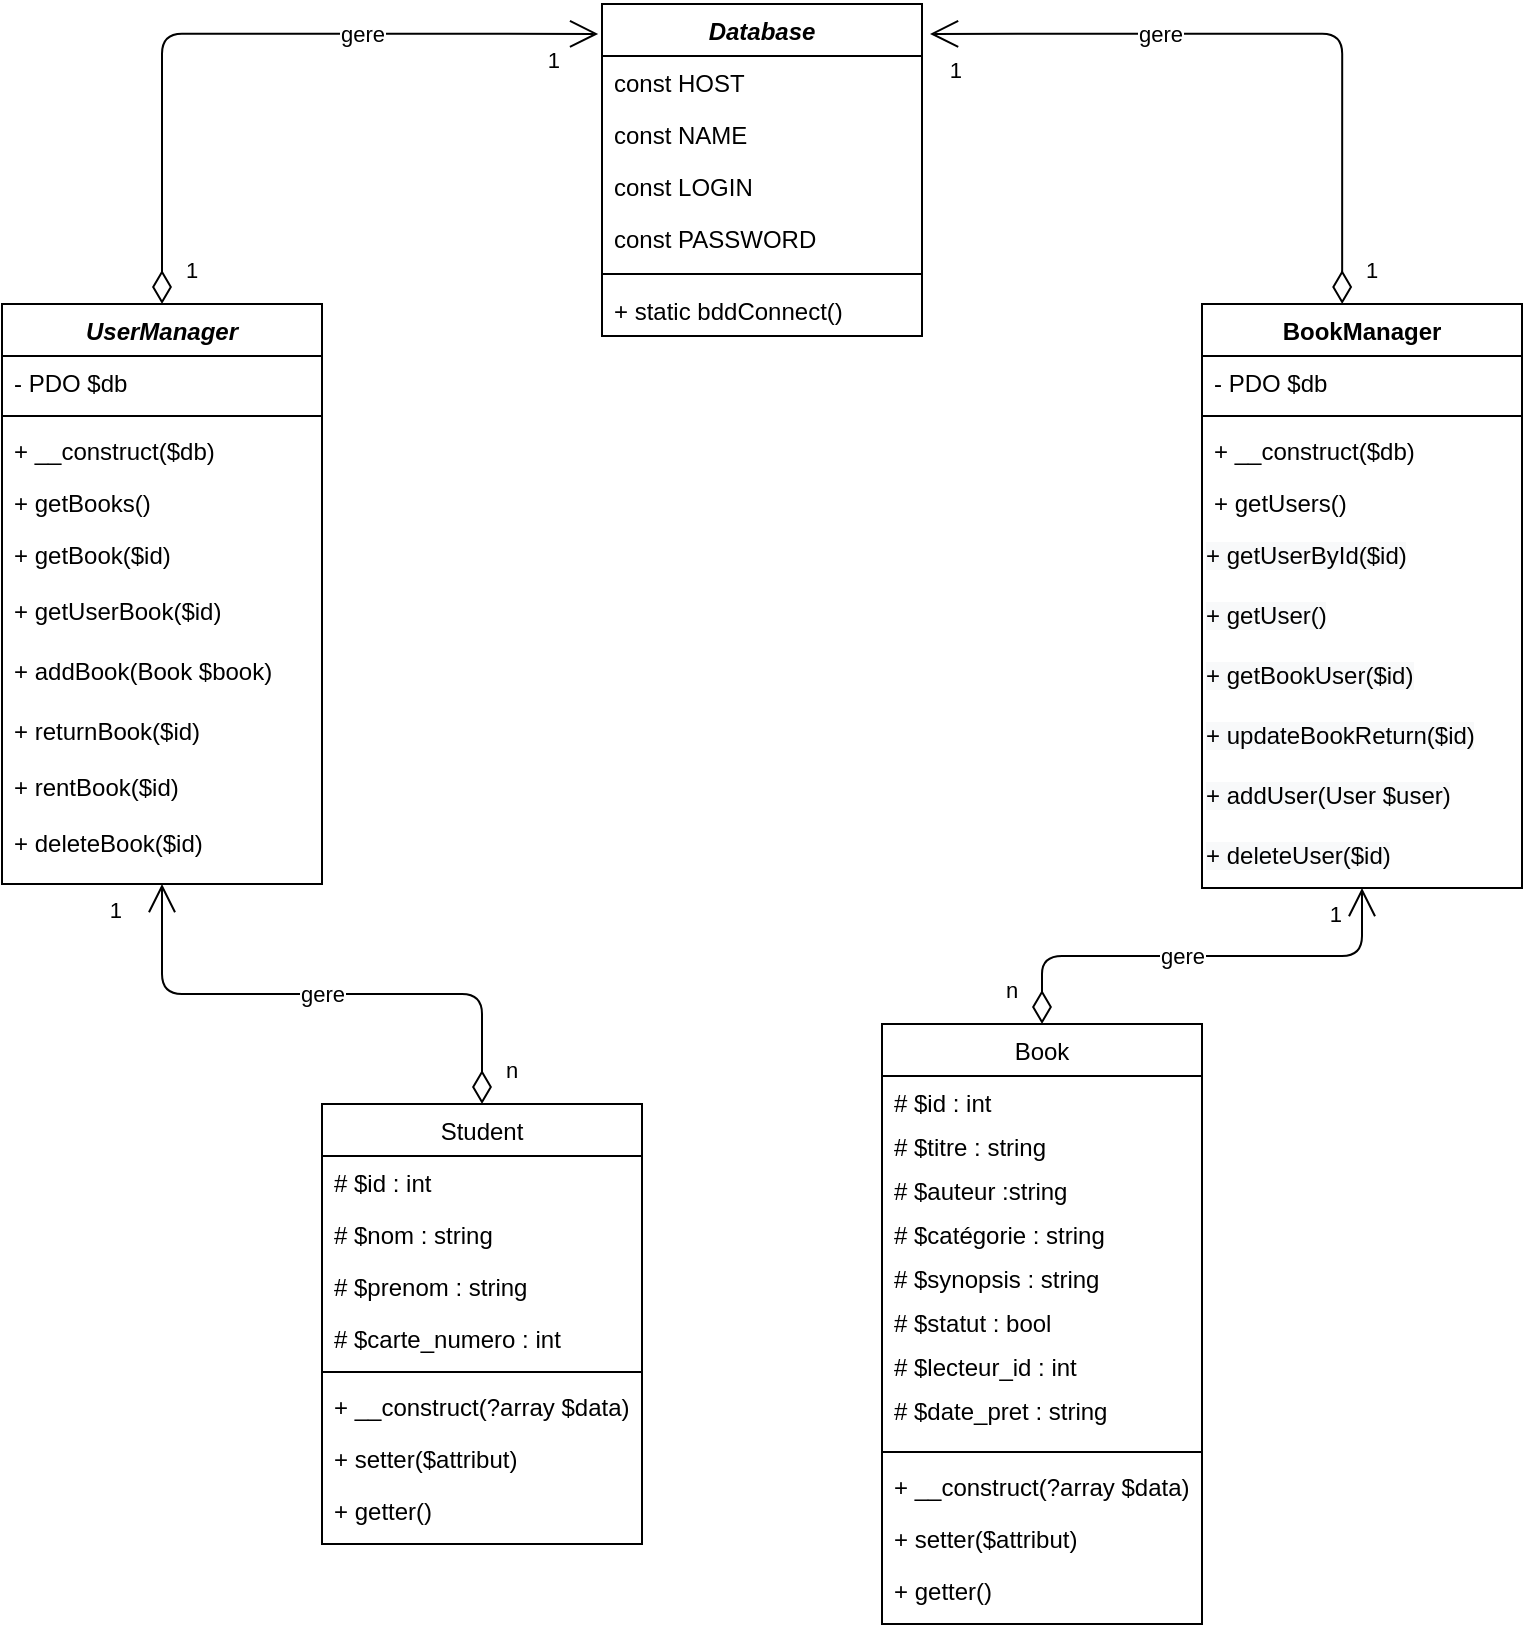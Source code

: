 <mxfile version="14.6.13" type="device"><diagram id="C5RBs43oDa-KdzZeNtuy" name="Page-1"><mxGraphModel dx="1086" dy="806" grid="1" gridSize="10" guides="1" tooltips="1" connect="1" arrows="1" fold="1" page="1" pageScale="1" pageWidth="827" pageHeight="1169" math="0" shadow="0"><root><mxCell id="WIyWlLk6GJQsqaUBKTNV-0"/><mxCell id="WIyWlLk6GJQsqaUBKTNV-1" parent="WIyWlLk6GJQsqaUBKTNV-0"/><mxCell id="zkfFHV4jXpPFQw0GAbJ--0" value="UserManager" style="swimlane;fontStyle=3;align=center;verticalAlign=top;childLayout=stackLayout;horizontal=1;startSize=26;horizontalStack=0;resizeParent=1;resizeLast=0;collapsible=1;marginBottom=0;rounded=0;shadow=0;strokeWidth=1;" parent="WIyWlLk6GJQsqaUBKTNV-1" vertex="1"><mxGeometry x="40" y="160" width="160" height="290" as="geometry"><mxRectangle x="230" y="140" width="160" height="26" as="alternateBounds"/></mxGeometry></mxCell><mxCell id="zkfFHV4jXpPFQw0GAbJ--1" value="- PDO $db" style="text;align=left;verticalAlign=top;spacingLeft=4;spacingRight=4;overflow=hidden;rotatable=0;points=[[0,0.5],[1,0.5]];portConstraint=eastwest;" parent="zkfFHV4jXpPFQw0GAbJ--0" vertex="1"><mxGeometry y="26" width="160" height="26" as="geometry"/></mxCell><mxCell id="zkfFHV4jXpPFQw0GAbJ--4" value="" style="line;html=1;strokeWidth=1;align=left;verticalAlign=middle;spacingTop=-1;spacingLeft=3;spacingRight=3;rotatable=0;labelPosition=right;points=[];portConstraint=eastwest;" parent="zkfFHV4jXpPFQw0GAbJ--0" vertex="1"><mxGeometry y="52" width="160" height="8" as="geometry"/></mxCell><mxCell id="zkfFHV4jXpPFQw0GAbJ--5" value="+ __construct($db)" style="text;align=left;verticalAlign=top;spacingLeft=4;spacingRight=4;overflow=hidden;rotatable=0;points=[[0,0.5],[1,0.5]];portConstraint=eastwest;" parent="zkfFHV4jXpPFQw0GAbJ--0" vertex="1"><mxGeometry y="60" width="160" height="26" as="geometry"/></mxCell><mxCell id="Xwyz0RPDT0vh1VFxximy-9" value="+ getBooks()" style="text;strokeColor=none;fillColor=none;align=left;verticalAlign=top;spacingLeft=4;spacingRight=4;overflow=hidden;rotatable=0;points=[[0,0.5],[1,0.5]];portConstraint=eastwest;" vertex="1" parent="zkfFHV4jXpPFQw0GAbJ--0"><mxGeometry y="86" width="160" height="26" as="geometry"/></mxCell><mxCell id="Xwyz0RPDT0vh1VFxximy-10" value="+ getBook($id)" style="text;strokeColor=none;fillColor=none;align=left;verticalAlign=top;spacingLeft=4;spacingRight=4;overflow=hidden;rotatable=0;points=[[0,0.5],[1,0.5]];portConstraint=eastwest;" vertex="1" parent="zkfFHV4jXpPFQw0GAbJ--0"><mxGeometry y="112" width="160" height="28" as="geometry"/></mxCell><mxCell id="Xwyz0RPDT0vh1VFxximy-11" value="+ getUserBook($id)" style="text;strokeColor=none;fillColor=none;align=left;verticalAlign=top;spacingLeft=4;spacingRight=4;overflow=hidden;rotatable=0;points=[[0,0.5],[1,0.5]];portConstraint=eastwest;" vertex="1" parent="zkfFHV4jXpPFQw0GAbJ--0"><mxGeometry y="140" width="160" height="30" as="geometry"/></mxCell><mxCell id="Xwyz0RPDT0vh1VFxximy-12" value="+ addBook(Book $book)" style="text;strokeColor=none;fillColor=none;align=left;verticalAlign=top;spacingLeft=4;spacingRight=4;overflow=hidden;rotatable=0;points=[[0,0.5],[1,0.5]];portConstraint=eastwest;" vertex="1" parent="zkfFHV4jXpPFQw0GAbJ--0"><mxGeometry y="170" width="160" height="30" as="geometry"/></mxCell><mxCell id="Xwyz0RPDT0vh1VFxximy-13" value="+ returnBook($id)" style="text;strokeColor=none;fillColor=none;align=left;verticalAlign=top;spacingLeft=4;spacingRight=4;overflow=hidden;rotatable=0;points=[[0,0.5],[1,0.5]];portConstraint=eastwest;" vertex="1" parent="zkfFHV4jXpPFQw0GAbJ--0"><mxGeometry y="200" width="160" height="28" as="geometry"/></mxCell><mxCell id="Xwyz0RPDT0vh1VFxximy-14" value="+ rentBook($id)" style="text;strokeColor=none;fillColor=none;align=left;verticalAlign=top;spacingLeft=4;spacingRight=4;overflow=hidden;rotatable=0;points=[[0,0.5],[1,0.5]];portConstraint=eastwest;" vertex="1" parent="zkfFHV4jXpPFQw0GAbJ--0"><mxGeometry y="228" width="160" height="28" as="geometry"/></mxCell><mxCell id="Xwyz0RPDT0vh1VFxximy-15" value="+ deleteBook($id)" style="text;strokeColor=none;fillColor=none;align=left;verticalAlign=top;spacingLeft=4;spacingRight=4;overflow=hidden;rotatable=0;points=[[0,0.5],[1,0.5]];portConstraint=eastwest;" vertex="1" parent="zkfFHV4jXpPFQw0GAbJ--0"><mxGeometry y="256" width="160" height="28" as="geometry"/></mxCell><mxCell id="zkfFHV4jXpPFQw0GAbJ--6" value="Student" style="swimlane;fontStyle=0;align=center;verticalAlign=top;childLayout=stackLayout;horizontal=1;startSize=26;horizontalStack=0;resizeParent=1;resizeLast=0;collapsible=1;marginBottom=0;rounded=0;shadow=0;strokeWidth=1;" parent="WIyWlLk6GJQsqaUBKTNV-1" vertex="1"><mxGeometry x="200" y="560" width="160" height="220" as="geometry"><mxRectangle x="130" y="380" width="160" height="26" as="alternateBounds"/></mxGeometry></mxCell><mxCell id="zkfFHV4jXpPFQw0GAbJ--7" value="# $id : int" style="text;align=left;verticalAlign=top;spacingLeft=4;spacingRight=4;overflow=hidden;rotatable=0;points=[[0,0.5],[1,0.5]];portConstraint=eastwest;" parent="zkfFHV4jXpPFQw0GAbJ--6" vertex="1"><mxGeometry y="26" width="160" height="26" as="geometry"/></mxCell><mxCell id="zkfFHV4jXpPFQw0GAbJ--8" value="# $nom : string" style="text;align=left;verticalAlign=top;spacingLeft=4;spacingRight=4;overflow=hidden;rotatable=0;points=[[0,0.5],[1,0.5]];portConstraint=eastwest;rounded=0;shadow=0;html=0;" parent="zkfFHV4jXpPFQw0GAbJ--6" vertex="1"><mxGeometry y="52" width="160" height="26" as="geometry"/></mxCell><mxCell id="Xwyz0RPDT0vh1VFxximy-37" value="# $prenom : string" style="text;align=left;verticalAlign=top;spacingLeft=4;spacingRight=4;overflow=hidden;rotatable=0;points=[[0,0.5],[1,0.5]];portConstraint=eastwest;rounded=0;shadow=0;html=0;" vertex="1" parent="zkfFHV4jXpPFQw0GAbJ--6"><mxGeometry y="78" width="160" height="26" as="geometry"/></mxCell><mxCell id="Xwyz0RPDT0vh1VFxximy-39" value="# $carte_numero : int" style="text;align=left;verticalAlign=top;spacingLeft=4;spacingRight=4;overflow=hidden;rotatable=0;points=[[0,0.5],[1,0.5]];portConstraint=eastwest;rounded=0;shadow=0;html=0;" vertex="1" parent="zkfFHV4jXpPFQw0GAbJ--6"><mxGeometry y="104" width="160" height="26" as="geometry"/></mxCell><mxCell id="zkfFHV4jXpPFQw0GAbJ--9" value="" style="line;html=1;strokeWidth=1;align=left;verticalAlign=middle;spacingTop=-1;spacingLeft=3;spacingRight=3;rotatable=0;labelPosition=right;points=[];portConstraint=eastwest;" parent="zkfFHV4jXpPFQw0GAbJ--6" vertex="1"><mxGeometry y="130" width="160" height="8" as="geometry"/></mxCell><mxCell id="Xwyz0RPDT0vh1VFxximy-33" value="+ __construct(?array $data)" style="text;align=left;verticalAlign=top;spacingLeft=4;spacingRight=4;overflow=hidden;rotatable=0;points=[[0,0.5],[1,0.5]];portConstraint=eastwest;" vertex="1" parent="zkfFHV4jXpPFQw0GAbJ--6"><mxGeometry y="138" width="160" height="26" as="geometry"/></mxCell><mxCell id="Xwyz0RPDT0vh1VFxximy-41" value="+ setter($attribut)" style="text;align=left;verticalAlign=top;spacingLeft=4;spacingRight=4;overflow=hidden;rotatable=0;points=[[0,0.5],[1,0.5]];portConstraint=eastwest;" vertex="1" parent="zkfFHV4jXpPFQw0GAbJ--6"><mxGeometry y="164" width="160" height="26" as="geometry"/></mxCell><mxCell id="Xwyz0RPDT0vh1VFxximy-42" value="+ getter()" style="text;align=left;verticalAlign=top;spacingLeft=4;spacingRight=4;overflow=hidden;rotatable=0;points=[[0,0.5],[1,0.5]];portConstraint=eastwest;" vertex="1" parent="zkfFHV4jXpPFQw0GAbJ--6"><mxGeometry y="190" width="160" height="26" as="geometry"/></mxCell><mxCell id="zkfFHV4jXpPFQw0GAbJ--13" value="Book" style="swimlane;fontStyle=0;align=center;verticalAlign=top;childLayout=stackLayout;horizontal=1;startSize=26;horizontalStack=0;resizeParent=1;resizeLast=0;collapsible=1;marginBottom=0;rounded=0;shadow=0;strokeWidth=1;" parent="WIyWlLk6GJQsqaUBKTNV-1" vertex="1"><mxGeometry x="480" y="520" width="160" height="300" as="geometry"><mxRectangle x="340" y="380" width="170" height="26" as="alternateBounds"/></mxGeometry></mxCell><mxCell id="Xwyz0RPDT0vh1VFxximy-25" value="# $id : int" style="text;align=left;verticalAlign=top;spacingLeft=4;spacingRight=4;overflow=hidden;rotatable=0;points=[[0,0.5],[1,0.5]];portConstraint=eastwest;" vertex="1" parent="zkfFHV4jXpPFQw0GAbJ--13"><mxGeometry y="26" width="160" height="22" as="geometry"/></mxCell><mxCell id="Xwyz0RPDT0vh1VFxximy-26" value="# $titre : string" style="text;align=left;verticalAlign=top;spacingLeft=4;spacingRight=4;overflow=hidden;rotatable=0;points=[[0,0.5],[1,0.5]];portConstraint=eastwest;" vertex="1" parent="zkfFHV4jXpPFQw0GAbJ--13"><mxGeometry y="48" width="160" height="22" as="geometry"/></mxCell><mxCell id="Xwyz0RPDT0vh1VFxximy-27" value="# $auteur :string" style="text;align=left;verticalAlign=top;spacingLeft=4;spacingRight=4;overflow=hidden;rotatable=0;points=[[0,0.5],[1,0.5]];portConstraint=eastwest;" vertex="1" parent="zkfFHV4jXpPFQw0GAbJ--13"><mxGeometry y="70" width="160" height="22" as="geometry"/></mxCell><mxCell id="Xwyz0RPDT0vh1VFxximy-28" value="# $catégorie : string" style="text;align=left;verticalAlign=top;spacingLeft=4;spacingRight=4;overflow=hidden;rotatable=0;points=[[0,0.5],[1,0.5]];portConstraint=eastwest;" vertex="1" parent="zkfFHV4jXpPFQw0GAbJ--13"><mxGeometry y="92" width="160" height="22" as="geometry"/></mxCell><mxCell id="Xwyz0RPDT0vh1VFxximy-29" value="# $synopsis : string" style="text;align=left;verticalAlign=top;spacingLeft=4;spacingRight=4;overflow=hidden;rotatable=0;points=[[0,0.5],[1,0.5]];portConstraint=eastwest;" vertex="1" parent="zkfFHV4jXpPFQw0GAbJ--13"><mxGeometry y="114" width="160" height="22" as="geometry"/></mxCell><mxCell id="Xwyz0RPDT0vh1VFxximy-30" value="# $statut : bool" style="text;align=left;verticalAlign=top;spacingLeft=4;spacingRight=4;overflow=hidden;rotatable=0;points=[[0,0.5],[1,0.5]];portConstraint=eastwest;" vertex="1" parent="zkfFHV4jXpPFQw0GAbJ--13"><mxGeometry y="136" width="160" height="22" as="geometry"/></mxCell><mxCell id="Xwyz0RPDT0vh1VFxximy-31" value="# $lecteur_id : int" style="text;align=left;verticalAlign=top;spacingLeft=4;spacingRight=4;overflow=hidden;rotatable=0;points=[[0,0.5],[1,0.5]];portConstraint=eastwest;" vertex="1" parent="zkfFHV4jXpPFQw0GAbJ--13"><mxGeometry y="158" width="160" height="22" as="geometry"/></mxCell><mxCell id="zkfFHV4jXpPFQw0GAbJ--14" value="# $date_pret : string" style="text;align=left;verticalAlign=top;spacingLeft=4;spacingRight=4;overflow=hidden;rotatable=0;points=[[0,0.5],[1,0.5]];portConstraint=eastwest;" parent="zkfFHV4jXpPFQw0GAbJ--13" vertex="1"><mxGeometry y="180" width="160" height="30" as="geometry"/></mxCell><mxCell id="zkfFHV4jXpPFQw0GAbJ--15" value="" style="line;html=1;strokeWidth=1;align=left;verticalAlign=middle;spacingTop=-1;spacingLeft=3;spacingRight=3;rotatable=0;labelPosition=right;points=[];portConstraint=eastwest;" parent="zkfFHV4jXpPFQw0GAbJ--13" vertex="1"><mxGeometry y="210" width="160" height="8" as="geometry"/></mxCell><mxCell id="Xwyz0RPDT0vh1VFxximy-40" value="+ __construct(?array $data)" style="text;align=left;verticalAlign=top;spacingLeft=4;spacingRight=4;overflow=hidden;rotatable=0;points=[[0,0.5],[1,0.5]];portConstraint=eastwest;" vertex="1" parent="zkfFHV4jXpPFQw0GAbJ--13"><mxGeometry y="218" width="160" height="26" as="geometry"/></mxCell><mxCell id="Xwyz0RPDT0vh1VFxximy-34" value="+ setter($attribut)" style="text;align=left;verticalAlign=top;spacingLeft=4;spacingRight=4;overflow=hidden;rotatable=0;points=[[0,0.5],[1,0.5]];portConstraint=eastwest;" vertex="1" parent="zkfFHV4jXpPFQw0GAbJ--13"><mxGeometry y="244" width="160" height="26" as="geometry"/></mxCell><mxCell id="Xwyz0RPDT0vh1VFxximy-32" value="+ getter()" style="text;align=left;verticalAlign=top;spacingLeft=4;spacingRight=4;overflow=hidden;rotatable=0;points=[[0,0.5],[1,0.5]];portConstraint=eastwest;" vertex="1" parent="zkfFHV4jXpPFQw0GAbJ--13"><mxGeometry y="270" width="160" height="26" as="geometry"/></mxCell><mxCell id="zkfFHV4jXpPFQw0GAbJ--17" value="BookManager" style="swimlane;fontStyle=1;align=center;verticalAlign=top;childLayout=stackLayout;horizontal=1;startSize=26;horizontalStack=0;resizeParent=1;resizeLast=0;collapsible=1;marginBottom=0;rounded=0;shadow=0;strokeWidth=1;" parent="WIyWlLk6GJQsqaUBKTNV-1" vertex="1"><mxGeometry x="640" y="160" width="160" height="292" as="geometry"><mxRectangle x="550" y="140" width="160" height="26" as="alternateBounds"/></mxGeometry></mxCell><mxCell id="zkfFHV4jXpPFQw0GAbJ--22" value="- PDO $db" style="text;align=left;verticalAlign=top;spacingLeft=4;spacingRight=4;overflow=hidden;rotatable=0;points=[[0,0.5],[1,0.5]];portConstraint=eastwest;rounded=0;shadow=0;html=0;" parent="zkfFHV4jXpPFQw0GAbJ--17" vertex="1"><mxGeometry y="26" width="160" height="26" as="geometry"/></mxCell><mxCell id="zkfFHV4jXpPFQw0GAbJ--23" value="" style="line;html=1;strokeWidth=1;align=left;verticalAlign=middle;spacingTop=-1;spacingLeft=3;spacingRight=3;rotatable=0;labelPosition=right;points=[];portConstraint=eastwest;" parent="zkfFHV4jXpPFQw0GAbJ--17" vertex="1"><mxGeometry y="52" width="160" height="8" as="geometry"/></mxCell><mxCell id="zkfFHV4jXpPFQw0GAbJ--24" value="+ __construct($db)" style="text;align=left;verticalAlign=top;spacingLeft=4;spacingRight=4;overflow=hidden;rotatable=0;points=[[0,0.5],[1,0.5]];portConstraint=eastwest;" parent="zkfFHV4jXpPFQw0GAbJ--17" vertex="1"><mxGeometry y="60" width="160" height="26" as="geometry"/></mxCell><mxCell id="zkfFHV4jXpPFQw0GAbJ--25" value="+ getUsers()" style="text;align=left;verticalAlign=top;spacingLeft=4;spacingRight=4;overflow=hidden;rotatable=0;points=[[0,0.5],[1,0.5]];portConstraint=eastwest;" parent="zkfFHV4jXpPFQw0GAbJ--17" vertex="1"><mxGeometry y="86" width="160" height="26" as="geometry"/></mxCell><mxCell id="Xwyz0RPDT0vh1VFxximy-18" value="&lt;span style=&quot;color: rgb(0 , 0 , 0) ; font-family: &amp;#34;helvetica&amp;#34; ; font-size: 12px ; font-style: normal ; font-weight: 400 ; letter-spacing: normal ; text-align: left ; text-indent: 0px ; text-transform: none ; word-spacing: 0px ; background-color: rgb(248 , 249 , 250) ; display: inline ; float: none&quot;&gt;+ getUserById($id)&lt;/span&gt;" style="text;whiteSpace=wrap;html=1;" vertex="1" parent="zkfFHV4jXpPFQw0GAbJ--17"><mxGeometry y="112" width="160" height="30" as="geometry"/></mxCell><mxCell id="Xwyz0RPDT0vh1VFxximy-17" value="&lt;span style=&quot;color: rgb(0 , 0 , 0) ; font-family: &amp;#34;helvetica&amp;#34; ; font-size: 12px ; font-style: normal ; font-weight: 400 ; letter-spacing: normal ; text-align: left ; text-indent: 0px ; text-transform: none ; word-spacing: 0px ; background-color: rgb(248 , 249 , 250) ; display: inline ; float: none&quot;&gt;+ getUser()&lt;/span&gt;" style="text;whiteSpace=wrap;html=1;" vertex="1" parent="zkfFHV4jXpPFQw0GAbJ--17"><mxGeometry y="142" width="160" height="30" as="geometry"/></mxCell><mxCell id="Xwyz0RPDT0vh1VFxximy-19" value="&lt;span style=&quot;color: rgb(0 , 0 , 0) ; font-family: &amp;#34;helvetica&amp;#34; ; font-size: 12px ; font-style: normal ; font-weight: 400 ; letter-spacing: normal ; text-align: left ; text-indent: 0px ; text-transform: none ; word-spacing: 0px ; background-color: rgb(248 , 249 , 250) ; display: inline ; float: none&quot;&gt;+ getBookUser($id)&lt;/span&gt;" style="text;whiteSpace=wrap;html=1;" vertex="1" parent="zkfFHV4jXpPFQw0GAbJ--17"><mxGeometry y="172" width="160" height="30" as="geometry"/></mxCell><mxCell id="Xwyz0RPDT0vh1VFxximy-20" value="&lt;span style=&quot;color: rgb(0 , 0 , 0) ; font-family: &amp;#34;helvetica&amp;#34; ; font-size: 12px ; font-style: normal ; font-weight: 400 ; letter-spacing: normal ; text-align: left ; text-indent: 0px ; text-transform: none ; word-spacing: 0px ; background-color: rgb(248 , 249 , 250) ; display: inline ; float: none&quot;&gt;+ updateBookReturn($id)&lt;/span&gt;" style="text;whiteSpace=wrap;html=1;" vertex="1" parent="zkfFHV4jXpPFQw0GAbJ--17"><mxGeometry y="202" width="160" height="30" as="geometry"/></mxCell><mxCell id="Xwyz0RPDT0vh1VFxximy-21" value="&lt;span style=&quot;color: rgb(0 , 0 , 0) ; font-family: &amp;#34;helvetica&amp;#34; ; font-size: 12px ; font-style: normal ; font-weight: 400 ; letter-spacing: normal ; text-align: left ; text-indent: 0px ; text-transform: none ; word-spacing: 0px ; background-color: rgb(248 , 249 , 250) ; display: inline ; float: none&quot;&gt;+ addUser(User $user)&lt;/span&gt;" style="text;whiteSpace=wrap;html=1;" vertex="1" parent="zkfFHV4jXpPFQw0GAbJ--17"><mxGeometry y="232" width="160" height="30" as="geometry"/></mxCell><mxCell id="Xwyz0RPDT0vh1VFxximy-22" value="&lt;span style=&quot;color: rgb(0 , 0 , 0) ; font-family: &amp;#34;helvetica&amp;#34; ; font-size: 12px ; font-style: normal ; font-weight: 400 ; letter-spacing: normal ; text-align: left ; text-indent: 0px ; text-transform: none ; word-spacing: 0px ; background-color: rgb(248 , 249 , 250) ; display: inline ; float: none&quot;&gt;+ deleteUser($id)&lt;/span&gt;" style="text;whiteSpace=wrap;html=1;" vertex="1" parent="zkfFHV4jXpPFQw0GAbJ--17"><mxGeometry y="262" width="160" height="30" as="geometry"/></mxCell><mxCell id="Xwyz0RPDT0vh1VFxximy-0" value="Database" style="swimlane;fontStyle=3;align=center;verticalAlign=top;childLayout=stackLayout;horizontal=1;startSize=26;horizontalStack=0;resizeParent=1;resizeParentMax=0;resizeLast=0;collapsible=1;marginBottom=0;" vertex="1" parent="WIyWlLk6GJQsqaUBKTNV-1"><mxGeometry x="340" y="10" width="160" height="166" as="geometry"/></mxCell><mxCell id="Xwyz0RPDT0vh1VFxximy-1" value="const HOST" style="text;strokeColor=none;fillColor=none;align=left;verticalAlign=top;spacingLeft=4;spacingRight=4;overflow=hidden;rotatable=0;points=[[0,0.5],[1,0.5]];portConstraint=eastwest;" vertex="1" parent="Xwyz0RPDT0vh1VFxximy-0"><mxGeometry y="26" width="160" height="26" as="geometry"/></mxCell><mxCell id="Xwyz0RPDT0vh1VFxximy-7" value="const NAME" style="text;strokeColor=none;fillColor=none;align=left;verticalAlign=top;spacingLeft=4;spacingRight=4;overflow=hidden;rotatable=0;points=[[0,0.5],[1,0.5]];portConstraint=eastwest;" vertex="1" parent="Xwyz0RPDT0vh1VFxximy-0"><mxGeometry y="52" width="160" height="26" as="geometry"/></mxCell><mxCell id="Xwyz0RPDT0vh1VFxximy-6" value="const LOGIN" style="text;strokeColor=none;fillColor=none;align=left;verticalAlign=top;spacingLeft=4;spacingRight=4;overflow=hidden;rotatable=0;points=[[0,0.5],[1,0.5]];portConstraint=eastwest;" vertex="1" parent="Xwyz0RPDT0vh1VFxximy-0"><mxGeometry y="78" width="160" height="26" as="geometry"/></mxCell><mxCell id="Xwyz0RPDT0vh1VFxximy-5" value="const PASSWORD" style="text;strokeColor=none;fillColor=none;align=left;verticalAlign=top;spacingLeft=4;spacingRight=4;overflow=hidden;rotatable=0;points=[[0,0.5],[1,0.5]];portConstraint=eastwest;" vertex="1" parent="Xwyz0RPDT0vh1VFxximy-0"><mxGeometry y="104" width="160" height="26" as="geometry"/></mxCell><mxCell id="Xwyz0RPDT0vh1VFxximy-2" value="" style="line;strokeWidth=1;fillColor=none;align=left;verticalAlign=middle;spacingTop=-1;spacingLeft=3;spacingRight=3;rotatable=0;labelPosition=right;points=[];portConstraint=eastwest;" vertex="1" parent="Xwyz0RPDT0vh1VFxximy-0"><mxGeometry y="130" width="160" height="10" as="geometry"/></mxCell><mxCell id="Xwyz0RPDT0vh1VFxximy-3" value="+ static bddConnect()" style="text;strokeColor=none;fillColor=none;align=left;verticalAlign=top;spacingLeft=4;spacingRight=4;overflow=hidden;rotatable=0;points=[[0,0.5],[1,0.5]];portConstraint=eastwest;" vertex="1" parent="Xwyz0RPDT0vh1VFxximy-0"><mxGeometry y="140" width="160" height="26" as="geometry"/></mxCell><mxCell id="Xwyz0RPDT0vh1VFxximy-50" value="gere" style="endArrow=open;html=1;endSize=12;startArrow=diamondThin;startSize=14;startFill=0;edgeStyle=orthogonalEdgeStyle;exitX=0.5;exitY=0;exitDx=0;exitDy=0;entryX=0.5;entryY=1;entryDx=0;entryDy=0;" edge="1" parent="WIyWlLk6GJQsqaUBKTNV-1" source="zkfFHV4jXpPFQw0GAbJ--13" target="Xwyz0RPDT0vh1VFxximy-22"><mxGeometry x="-0.088" relative="1" as="geometry"><mxPoint x="560" y="480" as="sourcePoint"/><mxPoint x="720" y="480" as="targetPoint"/><mxPoint as="offset"/></mxGeometry></mxCell><mxCell id="Xwyz0RPDT0vh1VFxximy-51" value="n" style="edgeLabel;resizable=0;html=1;align=left;verticalAlign=top;" connectable="0" vertex="1" parent="Xwyz0RPDT0vh1VFxximy-50"><mxGeometry x="-1" relative="1" as="geometry"><mxPoint x="-20" y="-30" as="offset"/></mxGeometry></mxCell><mxCell id="Xwyz0RPDT0vh1VFxximy-52" value="1" style="edgeLabel;resizable=0;html=1;align=right;verticalAlign=top;" connectable="0" vertex="1" parent="Xwyz0RPDT0vh1VFxximy-50"><mxGeometry x="1" relative="1" as="geometry"><mxPoint x="-10" as="offset"/></mxGeometry></mxCell><mxCell id="Xwyz0RPDT0vh1VFxximy-53" value="gere" style="endArrow=open;html=1;endSize=12;startArrow=diamondThin;startSize=14;startFill=0;edgeStyle=orthogonalEdgeStyle;exitX=0.5;exitY=0;exitDx=0;exitDy=0;entryX=0.5;entryY=1;entryDx=0;entryDy=0;" edge="1" parent="WIyWlLk6GJQsqaUBKTNV-1" source="zkfFHV4jXpPFQw0GAbJ--6" target="zkfFHV4jXpPFQw0GAbJ--0"><mxGeometry relative="1" as="geometry"><mxPoint x="220" y="510" as="sourcePoint"/><mxPoint x="380" y="510" as="targetPoint"/></mxGeometry></mxCell><mxCell id="Xwyz0RPDT0vh1VFxximy-54" value="n" style="edgeLabel;resizable=0;html=1;align=left;verticalAlign=top;" connectable="0" vertex="1" parent="Xwyz0RPDT0vh1VFxximy-53"><mxGeometry x="-1" relative="1" as="geometry"><mxPoint x="10" y="-30" as="offset"/></mxGeometry></mxCell><mxCell id="Xwyz0RPDT0vh1VFxximy-55" value="1" style="edgeLabel;resizable=0;html=1;align=right;verticalAlign=top;" connectable="0" vertex="1" parent="Xwyz0RPDT0vh1VFxximy-53"><mxGeometry x="1" relative="1" as="geometry"><mxPoint x="-20" as="offset"/></mxGeometry></mxCell><mxCell id="Xwyz0RPDT0vh1VFxximy-56" value="gere" style="endArrow=open;html=1;endSize=12;startArrow=diamondThin;startSize=14;startFill=0;edgeStyle=orthogonalEdgeStyle;exitX=0.438;exitY=0;exitDx=0;exitDy=0;exitPerimeter=0;entryX=1.025;entryY=0.09;entryDx=0;entryDy=0;entryPerimeter=0;" edge="1" parent="WIyWlLk6GJQsqaUBKTNV-1" source="zkfFHV4jXpPFQw0GAbJ--17" target="Xwyz0RPDT0vh1VFxximy-0"><mxGeometry x="0.326" relative="1" as="geometry"><mxPoint x="630" y="80" as="sourcePoint"/><mxPoint x="710" y="30" as="targetPoint"/><mxPoint as="offset"/></mxGeometry></mxCell><mxCell id="Xwyz0RPDT0vh1VFxximy-57" value="1" style="edgeLabel;resizable=0;html=1;align=left;verticalAlign=top;" connectable="0" vertex="1" parent="Xwyz0RPDT0vh1VFxximy-56"><mxGeometry x="-1" relative="1" as="geometry"><mxPoint x="10" y="-30" as="offset"/></mxGeometry></mxCell><mxCell id="Xwyz0RPDT0vh1VFxximy-58" value="1" style="edgeLabel;resizable=0;html=1;align=right;verticalAlign=top;" connectable="0" vertex="1" parent="Xwyz0RPDT0vh1VFxximy-56"><mxGeometry x="1" relative="1" as="geometry"><mxPoint x="16" y="5" as="offset"/></mxGeometry></mxCell><mxCell id="Xwyz0RPDT0vh1VFxximy-59" value="gere" style="endArrow=open;html=1;endSize=12;startArrow=diamondThin;startSize=14;startFill=0;edgeStyle=orthogonalEdgeStyle;exitX=0.5;exitY=0;exitDx=0;exitDy=0;entryX=-0.012;entryY=0.09;entryDx=0;entryDy=0;entryPerimeter=0;" edge="1" parent="WIyWlLk6GJQsqaUBKTNV-1" source="zkfFHV4jXpPFQw0GAbJ--0" target="Xwyz0RPDT0vh1VFxximy-0"><mxGeometry x="0.331" relative="1" as="geometry"><mxPoint x="180" y="30" as="sourcePoint"/><mxPoint x="140" y="30" as="targetPoint"/><mxPoint as="offset"/></mxGeometry></mxCell><mxCell id="Xwyz0RPDT0vh1VFxximy-60" value="1" style="edgeLabel;resizable=0;html=1;align=left;verticalAlign=top;" connectable="0" vertex="1" parent="Xwyz0RPDT0vh1VFxximy-59"><mxGeometry x="-1" relative="1" as="geometry"><mxPoint x="10" y="-30" as="offset"/></mxGeometry></mxCell><mxCell id="Xwyz0RPDT0vh1VFxximy-61" value="1" style="edgeLabel;resizable=0;html=1;align=right;verticalAlign=top;" connectable="0" vertex="1" parent="Xwyz0RPDT0vh1VFxximy-59"><mxGeometry x="1" relative="1" as="geometry"><mxPoint x="-18" as="offset"/></mxGeometry></mxCell></root></mxGraphModel></diagram></mxfile>